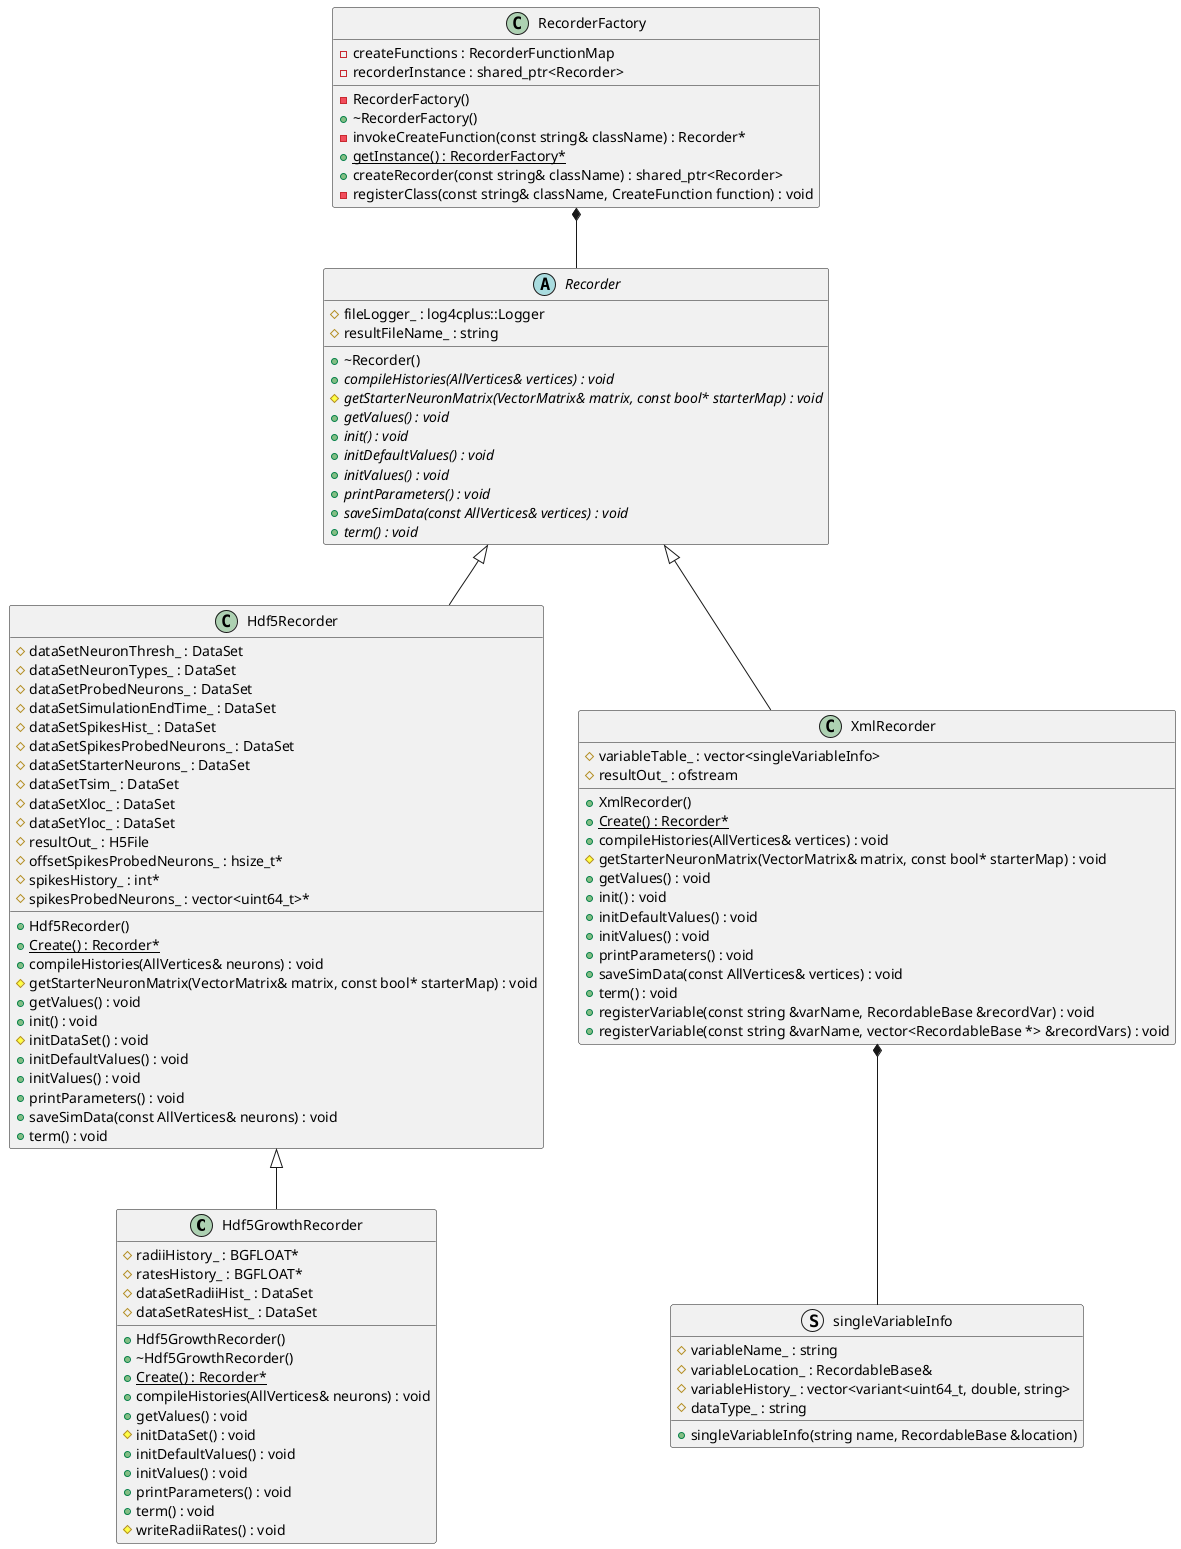 @startuml RecorderClassDiagram





/' Objects '/

class Hdf5GrowthRecorder {
	+Hdf5GrowthRecorder()
	+~Hdf5GrowthRecorder()
	#radiiHistory_ : BGFLOAT*
	#ratesHistory_ : BGFLOAT*
	#dataSetRadiiHist_ : DataSet
	#dataSetRatesHist_ : DataSet
	+{static} Create() : Recorder*
	+compileHistories(AllVertices& neurons) : void
	+getValues() : void
	#initDataSet() : void
	+initDefaultValues() : void
	+initValues() : void
	+printParameters() : void
	+term() : void
	#writeRadiiRates() : void
}


class Hdf5Recorder {
	+Hdf5Recorder()
	#dataSetNeuronThresh_ : DataSet
	#dataSetNeuronTypes_ : DataSet
	#dataSetProbedNeurons_ : DataSet
	#dataSetSimulationEndTime_ : DataSet
	#dataSetSpikesHist_ : DataSet
	#dataSetSpikesProbedNeurons_ : DataSet
	#dataSetStarterNeurons_ : DataSet
	#dataSetTsim_ : DataSet
	#dataSetXloc_ : DataSet
	#dataSetYloc_ : DataSet
	#resultOut_ : H5File
	+{static} Create() : Recorder*
	#offsetSpikesProbedNeurons_ : hsize_t*
	#spikesHistory_ : int*
	#spikesProbedNeurons_ : vector<uint64_t>*
	+compileHistories(AllVertices& neurons) : void
	#getStarterNeuronMatrix(VectorMatrix& matrix, const bool* starterMap) : void
	+getValues() : void
	+init() : void
	#initDataSet() : void
	+initDefaultValues() : void
	+initValues() : void
	+printParameters() : void
	+saveSimData(const AllVertices& neurons) : void
	+term() : void
}


abstract class Recorder {
	+~Recorder()
	#fileLogger_ : log4cplus::Logger
	#resultFileName_ : string
	+{abstract} compileHistories(AllVertices& vertices) : void
	#{abstract} getStarterNeuronMatrix(VectorMatrix& matrix, const bool* starterMap) : void
	+{abstract} getValues() : void
	+{abstract} init() : void
	+{abstract} initDefaultValues() : void
	+{abstract} initValues() : void
	+{abstract} printParameters() : void
	+{abstract} saveSimData(const AllVertices& vertices) : void
	+{abstract} term() : void
}


class RecorderFactory {
	-RecorderFactory()
	+~RecorderFactory()
	-invokeCreateFunction(const string& className) : Recorder*
	+{static} getInstance() : RecorderFactory*
	-createFunctions : RecorderFunctionMap
	+createRecorder(const string& className) : shared_ptr<Recorder>
	-recorderInstance : shared_ptr<Recorder>
	-registerClass(const string& className, CreateFunction function) : void
}


class XmlRecorder {
	+XmlRecorder()
	+{static} Create() : Recorder*
	#variableTable_ : vector<singleVariableInfo>
	#resultOut_ : ofstream
	+compileHistories(AllVertices& vertices) : void
	#getStarterNeuronMatrix(VectorMatrix& matrix, const bool* starterMap) : void
	+getValues() : void
	+init() : void
	+initDefaultValues() : void
	+initValues() : void
	+printParameters() : void
	+saveSimData(const AllVertices& vertices) : void
	+term() : void
	+registerVariable(const string &varName, RecordableBase &recordVar) : void
	+registerVariable(const string &varName, vector<RecordableBase *> &recordVars) : void
	
	/' methods only used for unit test 
	+XmlRecorder(string fileName_)
	+getVariableName(int numIndex) const : const string&
	+getSingleVariable(int numIndex) const : &RecordableBase
	+getHistory() const : const &vector<variant<uint64_t, double, string>>
	'/
}

struct singleVariableInfo {
	#variableName_ : string
	#variableLocation_ : RecordableBase&
	#variableHistory_ : vector<variant<uint64_t, double, string>
	#dataType_ : string
	+singleVariableInfo(string name, RecordableBase &location)
}



/' Inheritance relationships '/

.Hdf5Recorder <|-- .Hdf5GrowthRecorder


.Recorder <|-- .Hdf5Recorder


.Recorder <|-- .XmlRecorder


/' Aggregation relationships '/

.RecorderFactory *-- .Recorder

/' Composition relationships '/

.XmlRecorder *-- .singleVariableInfo




/' Nested objects '/



@enduml

